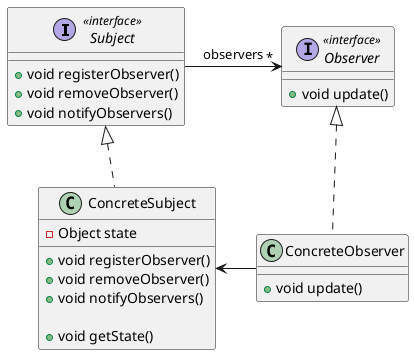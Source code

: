@startuml

interface Subject <<interface>> {
    + void registerObserver()
    + void removeObserver()
    + void notifyObservers()
}

interface Observer <<interface>> {
    + void update()
}

Subject -right-> "*" Observer: observers

class ConcreteSubject {
    - Object state

    + void registerObserver()
    + void removeObserver()
    + void notifyObservers()

    + void getState()
}
Subject <|.. ConcreteSubject

class ConcreteObserver {
    + void update()
}
Observer <|.. ConcreteObserver
ConcreteObserver -left-> ConcreteSubject

@enduml